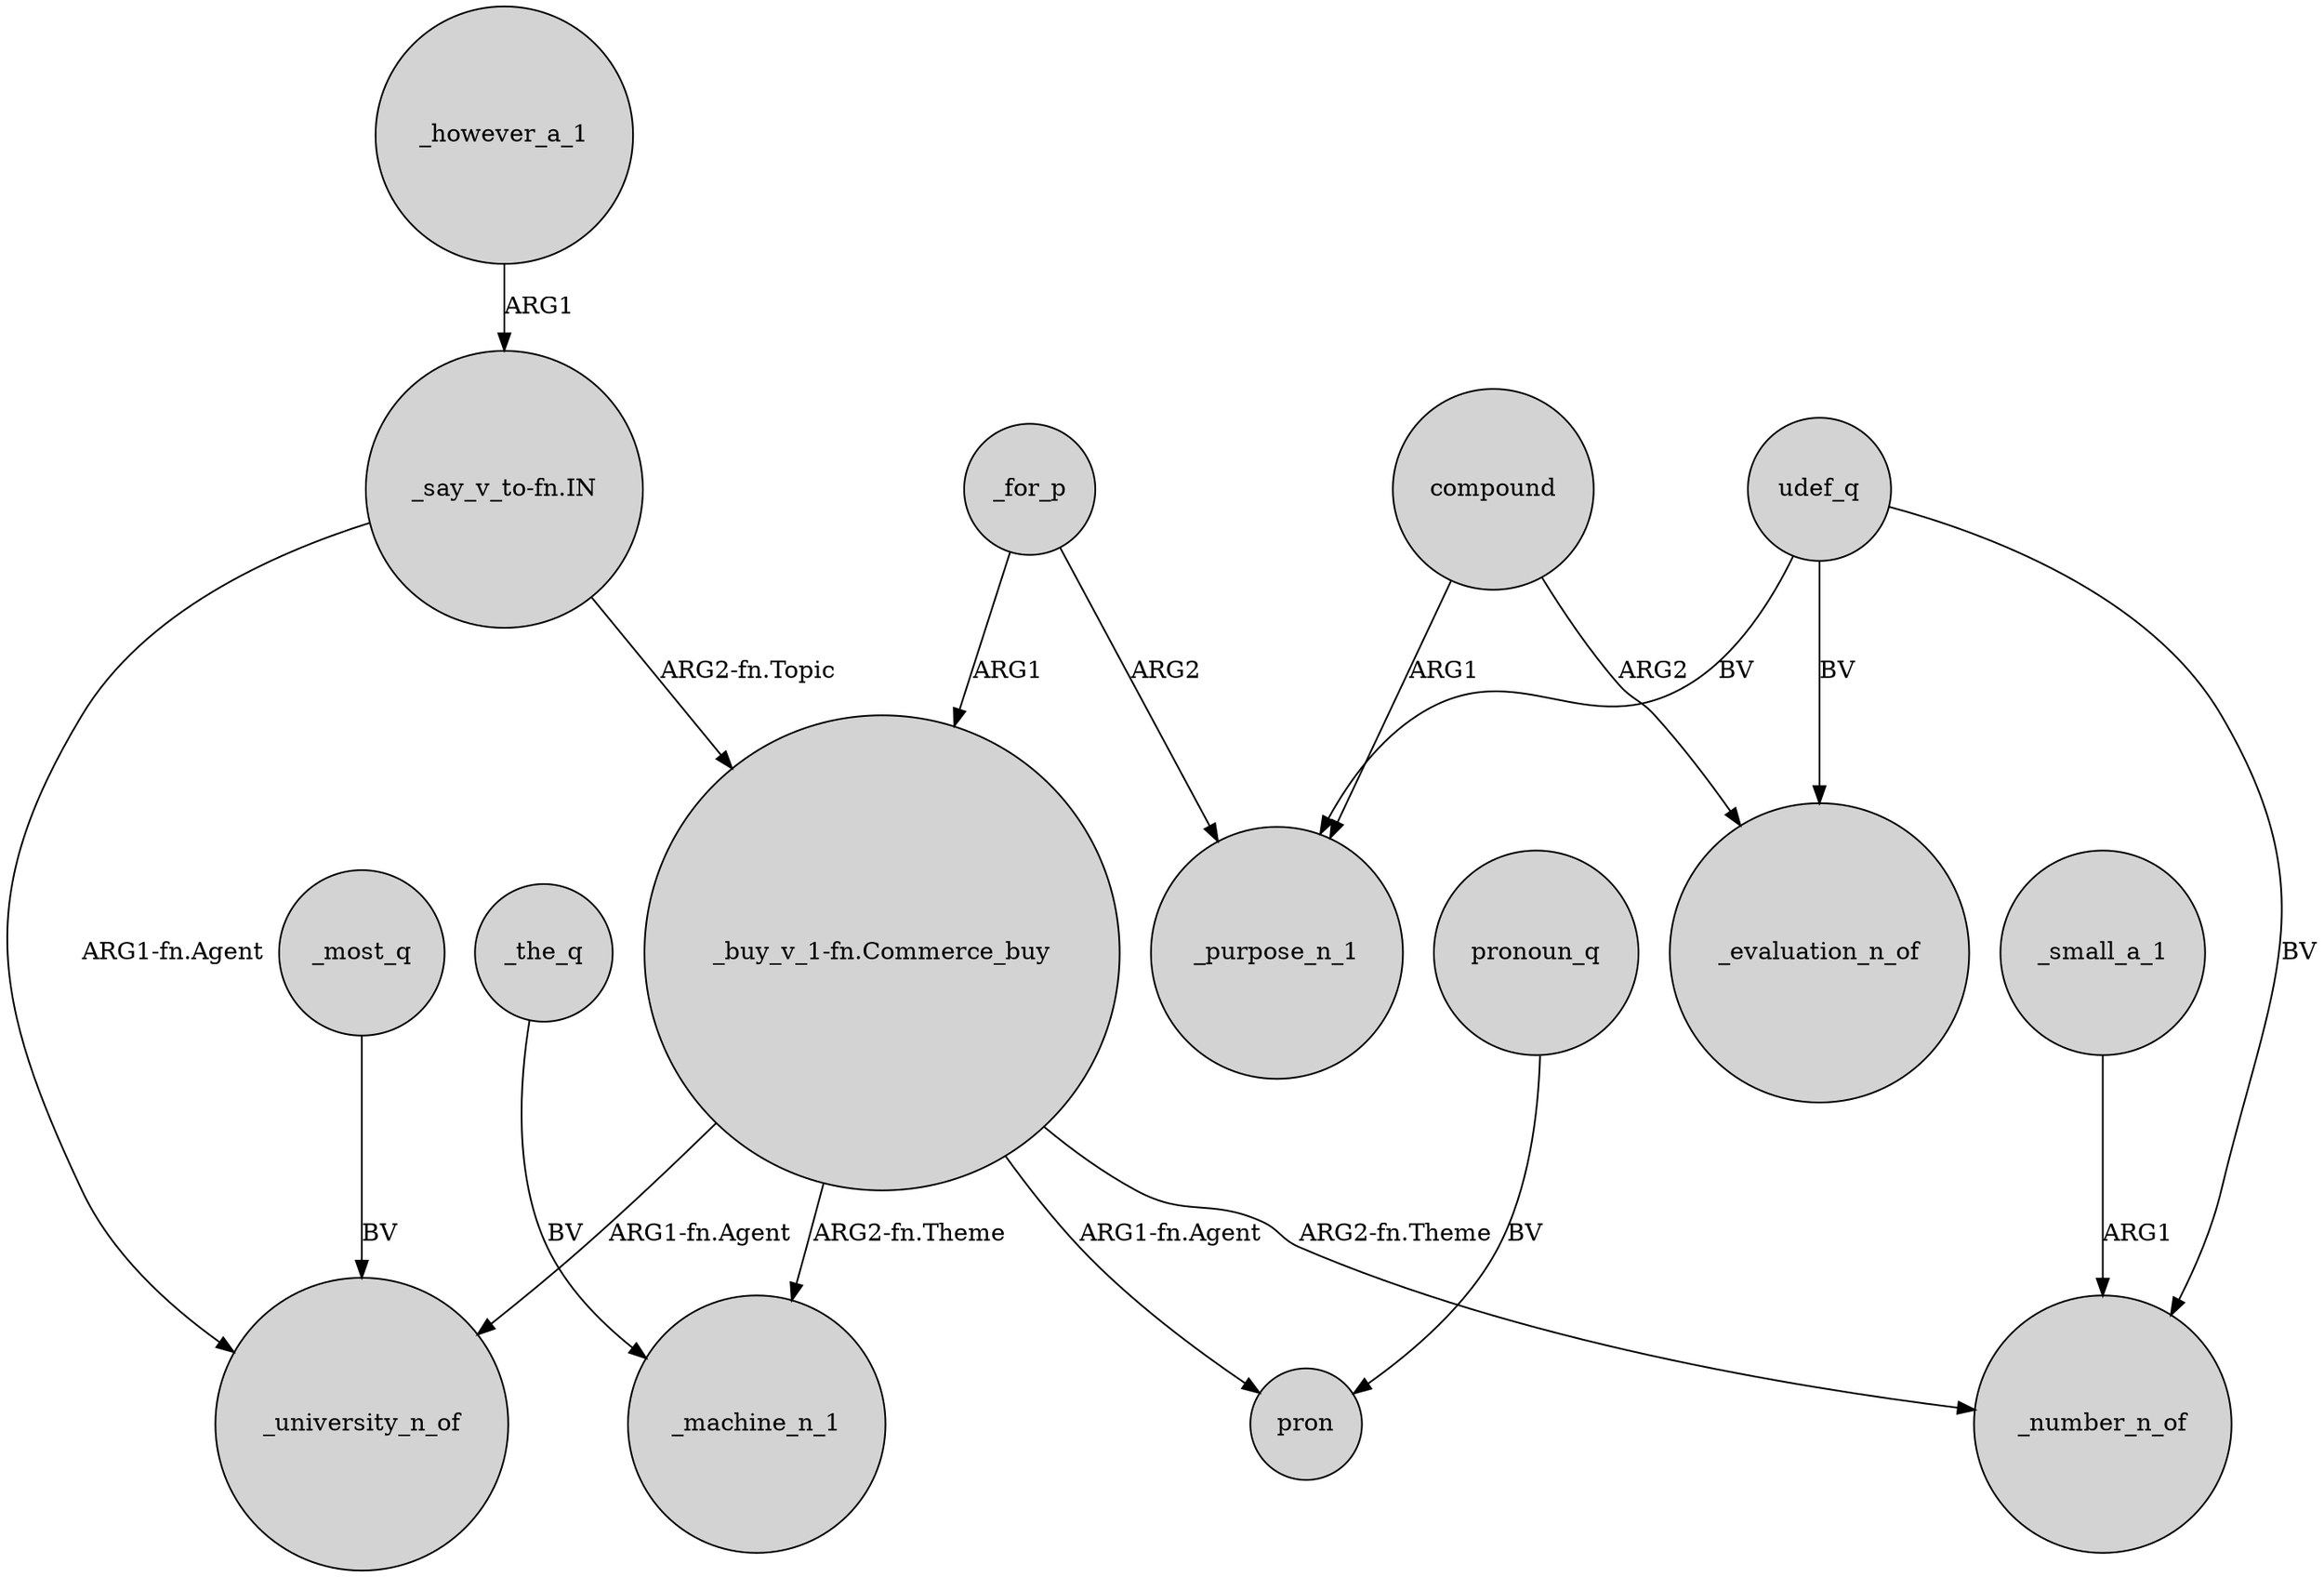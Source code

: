 digraph {
	node [shape=circle style=filled]
	"_buy_v_1-fn.Commerce_buy" -> _university_n_of [label="ARG1-fn.Agent"]
	"_buy_v_1-fn.Commerce_buy" -> _machine_n_1 [label="ARG2-fn.Theme"]
	_the_q -> _machine_n_1 [label=BV]
	udef_q -> _purpose_n_1 [label=BV]
	"_say_v_to-fn.IN" -> _university_n_of [label="ARG1-fn.Agent"]
	udef_q -> _evaluation_n_of [label=BV]
	"_say_v_to-fn.IN" -> "_buy_v_1-fn.Commerce_buy" [label="ARG2-fn.Topic"]
	_most_q -> _university_n_of [label=BV]
	compound -> _purpose_n_1 [label=ARG1]
	udef_q -> _number_n_of [label=BV]
	_however_a_1 -> "_say_v_to-fn.IN" [label=ARG1]
	compound -> _evaluation_n_of [label=ARG2]
	"_buy_v_1-fn.Commerce_buy" -> _number_n_of [label="ARG2-fn.Theme"]
	_for_p -> "_buy_v_1-fn.Commerce_buy" [label=ARG1]
	"_buy_v_1-fn.Commerce_buy" -> pron [label="ARG1-fn.Agent"]
	_small_a_1 -> _number_n_of [label=ARG1]
	_for_p -> _purpose_n_1 [label=ARG2]
	pronoun_q -> pron [label=BV]
}
